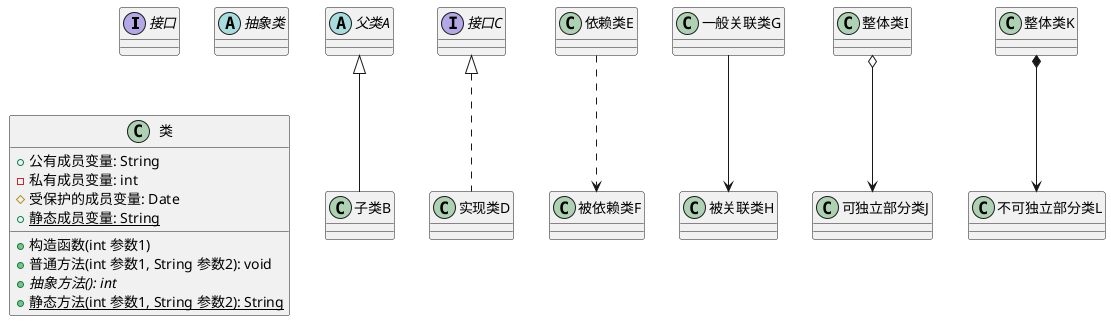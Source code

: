@startuml
'https://plantuml.com/class-diagram

interface 接口
{
}
abstract class 抽象类
{
}

class 类
{
    + 公有成员变量: String
    - 私有成员变量: int
    # 受保护的成员变量: Date
    + {static} 静态成员变量: String

    + 构造函数(int 参数1)
    + 普通方法(int 参数1, String 参数2): void
    + {abstract} 抽象方法(): int
    + {static} 静态方法(int 参数1, String 参数2): String
}

abstract class 父类A
class 子类B
父类A <|-- 子类B

interface 接口C
class 实现类D
接口C <|.. 实现类D

class 依赖类E
class 被依赖类F
依赖类E ..> 被依赖类F

class 一般关联类G
class 被关联类H
一般关联类G --> 被关联类H

class 整体类I
class 可独立部分类J
整体类I o--> 可独立部分类J

class 整体类K
class 不可独立部分类L
整体类K *--> 不可独立部分类L



@enduml